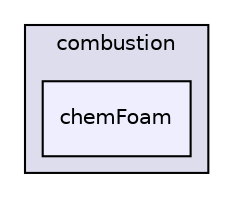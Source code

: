 digraph "applications/solvers/combustion/chemFoam" {
  bgcolor=transparent;
  compound=true
  node [ fontsize="10", fontname="Helvetica"];
  edge [ labelfontsize="10", labelfontname="Helvetica"];
  subgraph clusterdir_88c1d5d59a4178ad3afaab9cf233cb5e {
    graph [ bgcolor="#ddddee", pencolor="black", label="combustion" fontname="Helvetica", fontsize="10", URL="dir_88c1d5d59a4178ad3afaab9cf233cb5e.html"]
  dir_5c733699742fc9cb63e9c3c0074eb0ce [shape=box, label="chemFoam", style="filled", fillcolor="#eeeeff", pencolor="black", URL="dir_5c733699742fc9cb63e9c3c0074eb0ce.html"];
  }
}
